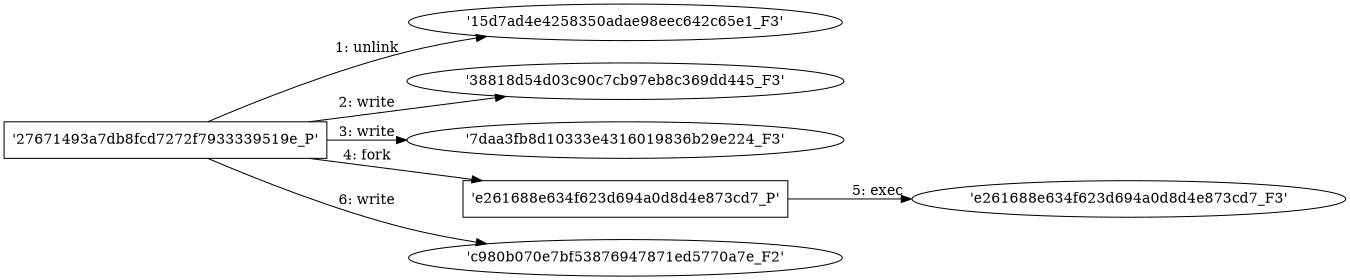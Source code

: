 digraph "D:\Learning\Paper\apt\基于CTI的攻击预警\Dataset\攻击图\ASGfromALLCTI\Threat Round Up for Aug 25 - Sep 1.dot" {
rankdir="LR"
size="9"
fixedsize="false"
splines="true"
nodesep=0.3
ranksep=0
fontsize=10
overlap="scalexy"
engine= "neato"
	"'15d7ad4e4258350adae98eec642c65e1_F3'" [node_type=file shape=ellipse]
	"'27671493a7db8fcd7272f7933339519e_P'" [node_type=Process shape=box]
	"'27671493a7db8fcd7272f7933339519e_P'" -> "'15d7ad4e4258350adae98eec642c65e1_F3'" [label="1: unlink"]
	"'38818d54d03c90c7cb97eb8c369dd445_F3'" [node_type=file shape=ellipse]
	"'27671493a7db8fcd7272f7933339519e_P'" [node_type=Process shape=box]
	"'27671493a7db8fcd7272f7933339519e_P'" -> "'38818d54d03c90c7cb97eb8c369dd445_F3'" [label="2: write"]
	"'7daa3fb8d10333e4316019836b29e224_F3'" [node_type=file shape=ellipse]
	"'27671493a7db8fcd7272f7933339519e_P'" [node_type=Process shape=box]
	"'27671493a7db8fcd7272f7933339519e_P'" -> "'7daa3fb8d10333e4316019836b29e224_F3'" [label="3: write"]
	"'27671493a7db8fcd7272f7933339519e_P'" [node_type=Process shape=box]
	"'e261688e634f623d694a0d8d4e873cd7_P'" [node_type=Process shape=box]
	"'27671493a7db8fcd7272f7933339519e_P'" -> "'e261688e634f623d694a0d8d4e873cd7_P'" [label="4: fork"]
	"'e261688e634f623d694a0d8d4e873cd7_P'" [node_type=Process shape=box]
	"'e261688e634f623d694a0d8d4e873cd7_F3'" [node_type=File shape=ellipse]
	"'e261688e634f623d694a0d8d4e873cd7_P'" -> "'e261688e634f623d694a0d8d4e873cd7_F3'" [label="5: exec"]
	"'c980b070e7bf53876947871ed5770a7e_F2'" [node_type=file shape=ellipse]
	"'27671493a7db8fcd7272f7933339519e_P'" [node_type=Process shape=box]
	"'27671493a7db8fcd7272f7933339519e_P'" -> "'c980b070e7bf53876947871ed5770a7e_F2'" [label="6: write"]
}
